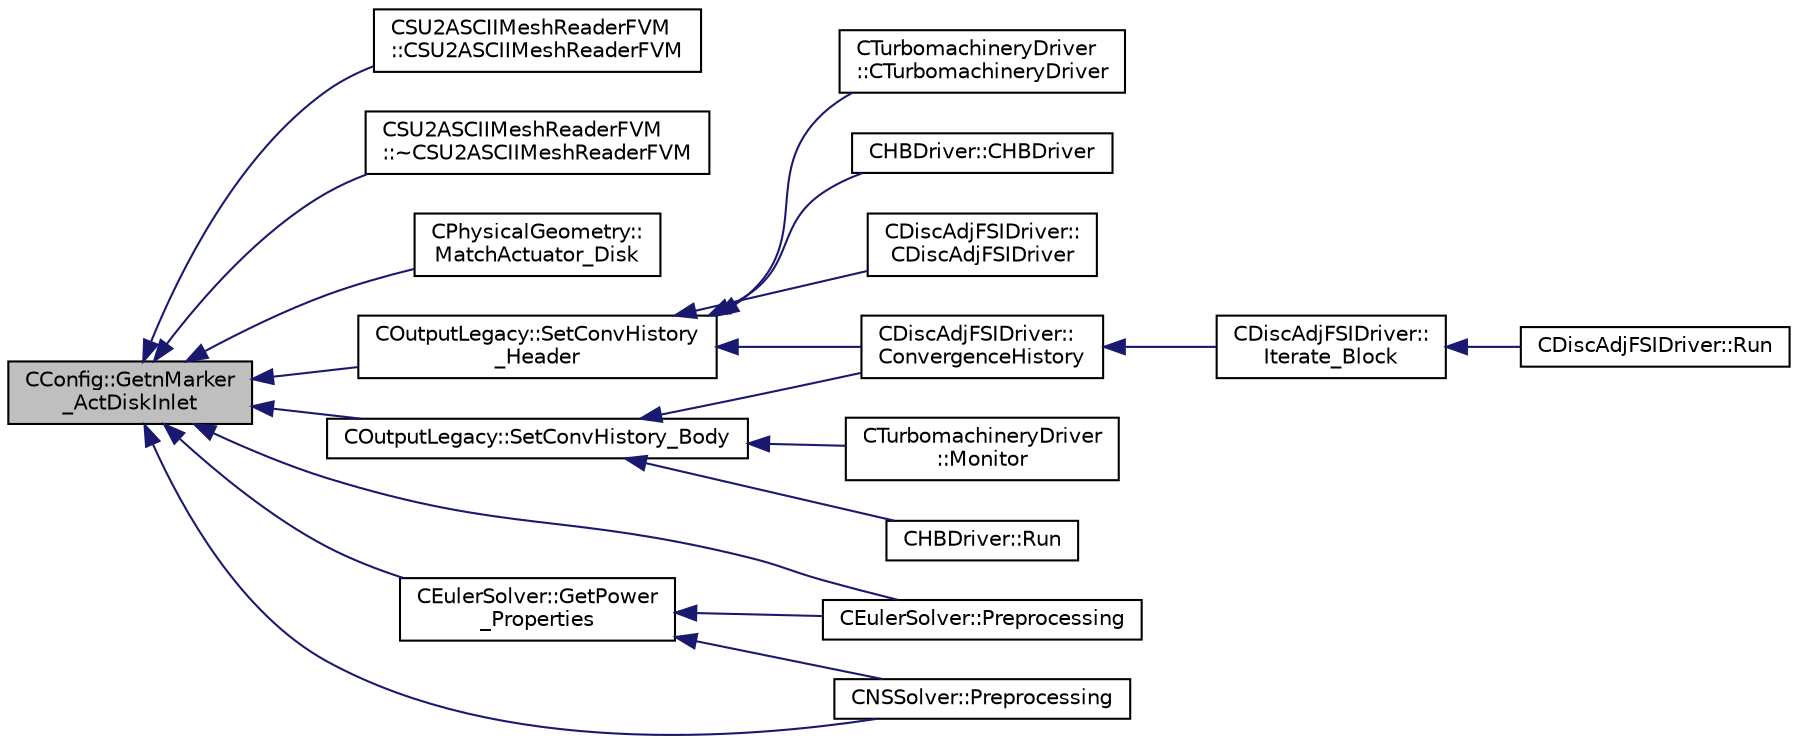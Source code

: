digraph "CConfig::GetnMarker_ActDiskInlet"
{
  edge [fontname="Helvetica",fontsize="10",labelfontname="Helvetica",labelfontsize="10"];
  node [fontname="Helvetica",fontsize="10",shape=record];
  rankdir="LR";
  Node8628 [label="CConfig::GetnMarker\l_ActDiskInlet",height=0.2,width=0.4,color="black", fillcolor="grey75", style="filled", fontcolor="black"];
  Node8628 -> Node8629 [dir="back",color="midnightblue",fontsize="10",style="solid",fontname="Helvetica"];
  Node8629 [label="CSU2ASCIIMeshReaderFVM\l::CSU2ASCIIMeshReaderFVM",height=0.2,width=0.4,color="black", fillcolor="white", style="filled",URL="$class_c_s_u2_a_s_c_i_i_mesh_reader_f_v_m.html#ae13b34294e5cbbd0ea86ecf80a004935",tooltip="Constructor of the CSU2ASCIIMeshReaderFVM class. "];
  Node8628 -> Node8630 [dir="back",color="midnightblue",fontsize="10",style="solid",fontname="Helvetica"];
  Node8630 [label="CSU2ASCIIMeshReaderFVM\l::~CSU2ASCIIMeshReaderFVM",height=0.2,width=0.4,color="black", fillcolor="white", style="filled",URL="$class_c_s_u2_a_s_c_i_i_mesh_reader_f_v_m.html#a53663b997e06077ebead1beda733e497",tooltip="Destructor of the CSU2ASCIIMeshReaderFVM class. "];
  Node8628 -> Node8631 [dir="back",color="midnightblue",fontsize="10",style="solid",fontname="Helvetica"];
  Node8631 [label="CPhysicalGeometry::\lMatchActuator_Disk",height=0.2,width=0.4,color="black", fillcolor="white", style="filled",URL="$class_c_physical_geometry.html#ac89d094c4269089c98f8be088b77121a",tooltip="Mach the near field boundary condition. "];
  Node8628 -> Node8632 [dir="back",color="midnightblue",fontsize="10",style="solid",fontname="Helvetica"];
  Node8632 [label="COutputLegacy::SetConvHistory\l_Header",height=0.2,width=0.4,color="black", fillcolor="white", style="filled",URL="$class_c_output_legacy.html#a18b50c074872fff05e5be4022c4a54de",tooltip="Write the header of the history file. "];
  Node8632 -> Node8633 [dir="back",color="midnightblue",fontsize="10",style="solid",fontname="Helvetica"];
  Node8633 [label="CTurbomachineryDriver\l::CTurbomachineryDriver",height=0.2,width=0.4,color="black", fillcolor="white", style="filled",URL="$class_c_turbomachinery_driver.html#a69e22449283c30291cabc99eaad62e63",tooltip="Constructor of the class. "];
  Node8632 -> Node8634 [dir="back",color="midnightblue",fontsize="10",style="solid",fontname="Helvetica"];
  Node8634 [label="CHBDriver::CHBDriver",height=0.2,width=0.4,color="black", fillcolor="white", style="filled",URL="$class_c_h_b_driver.html#a270d371133771fdd74e613712ef07797",tooltip="Constructor of the class. "];
  Node8632 -> Node8635 [dir="back",color="midnightblue",fontsize="10",style="solid",fontname="Helvetica"];
  Node8635 [label="CDiscAdjFSIDriver::\lCDiscAdjFSIDriver",height=0.2,width=0.4,color="black", fillcolor="white", style="filled",URL="$class_c_disc_adj_f_s_i_driver.html#a8344e360dcd6fdc913a79364d809f9b3",tooltip="Constructor of the class. "];
  Node8632 -> Node8636 [dir="back",color="midnightblue",fontsize="10",style="solid",fontname="Helvetica"];
  Node8636 [label="CDiscAdjFSIDriver::\lConvergenceHistory",height=0.2,width=0.4,color="black", fillcolor="white", style="filled",URL="$class_c_disc_adj_f_s_i_driver.html#a139dfa2442613879f2b15f28a09c2bd5",tooltip="Output the convergence history. "];
  Node8636 -> Node8637 [dir="back",color="midnightblue",fontsize="10",style="solid",fontname="Helvetica"];
  Node8637 [label="CDiscAdjFSIDriver::\lIterate_Block",height=0.2,width=0.4,color="black", fillcolor="white", style="filled",URL="$class_c_disc_adj_f_s_i_driver.html#a84949f139fa795b7d34d6ff77e82eb5c",tooltip="Iterate a certain block for adjoint FSI - may be the whole set of variables or independent and subite..."];
  Node8637 -> Node8638 [dir="back",color="midnightblue",fontsize="10",style="solid",fontname="Helvetica"];
  Node8638 [label="CDiscAdjFSIDriver::Run",height=0.2,width=0.4,color="black", fillcolor="white", style="filled",URL="$class_c_disc_adj_f_s_i_driver.html#a2e965d6e9c4dcfc296077cae225cab21",tooltip="Run a Discrete Adjoint iteration for the FSI problem. "];
  Node8628 -> Node8639 [dir="back",color="midnightblue",fontsize="10",style="solid",fontname="Helvetica"];
  Node8639 [label="COutputLegacy::SetConvHistory_Body",height=0.2,width=0.4,color="black", fillcolor="white", style="filled",URL="$class_c_output_legacy.html#a217cc0d778a3828499189a9debee47c6",tooltip="Write the history file and the convergence on the screen for serial computations. ..."];
  Node8639 -> Node8640 [dir="back",color="midnightblue",fontsize="10",style="solid",fontname="Helvetica"];
  Node8640 [label="CTurbomachineryDriver\l::Monitor",height=0.2,width=0.4,color="black", fillcolor="white", style="filled",URL="$class_c_turbomachinery_driver.html#a41d7b50bbacef68eb5436293ebb2da4f",tooltip="Monitor the computation. "];
  Node8639 -> Node8641 [dir="back",color="midnightblue",fontsize="10",style="solid",fontname="Helvetica"];
  Node8641 [label="CHBDriver::Run",height=0.2,width=0.4,color="black", fillcolor="white", style="filled",URL="$class_c_h_b_driver.html#a98c0448a8e0404845ee54e25b62eaea9",tooltip="Run a single iteration of a Harmonic Balance problem. "];
  Node8639 -> Node8636 [dir="back",color="midnightblue",fontsize="10",style="solid",fontname="Helvetica"];
  Node8628 -> Node8642 [dir="back",color="midnightblue",fontsize="10",style="solid",fontname="Helvetica"];
  Node8642 [label="CEulerSolver::Preprocessing",height=0.2,width=0.4,color="black", fillcolor="white", style="filled",URL="$class_c_euler_solver.html#a8b89e1bfce33284c2d8f5f00f82f3f3f",tooltip="Compute primitive variables and their gradients. "];
  Node8628 -> Node8643 [dir="back",color="midnightblue",fontsize="10",style="solid",fontname="Helvetica"];
  Node8643 [label="CEulerSolver::GetPower\l_Properties",height=0.2,width=0.4,color="black", fillcolor="white", style="filled",URL="$class_c_euler_solver.html#ad8b538a82e5a7a7e3903ec29954b1d07",tooltip="Compute the Fan face Mach number. "];
  Node8643 -> Node8642 [dir="back",color="midnightblue",fontsize="10",style="solid",fontname="Helvetica"];
  Node8643 -> Node8644 [dir="back",color="midnightblue",fontsize="10",style="solid",fontname="Helvetica"];
  Node8644 [label="CNSSolver::Preprocessing",height=0.2,width=0.4,color="black", fillcolor="white", style="filled",URL="$class_c_n_s_solver.html#a028c83d18cf8520dff2f9628d8a04e4b",tooltip="Restart residual and compute gradients. "];
  Node8628 -> Node8644 [dir="back",color="midnightblue",fontsize="10",style="solid",fontname="Helvetica"];
}
